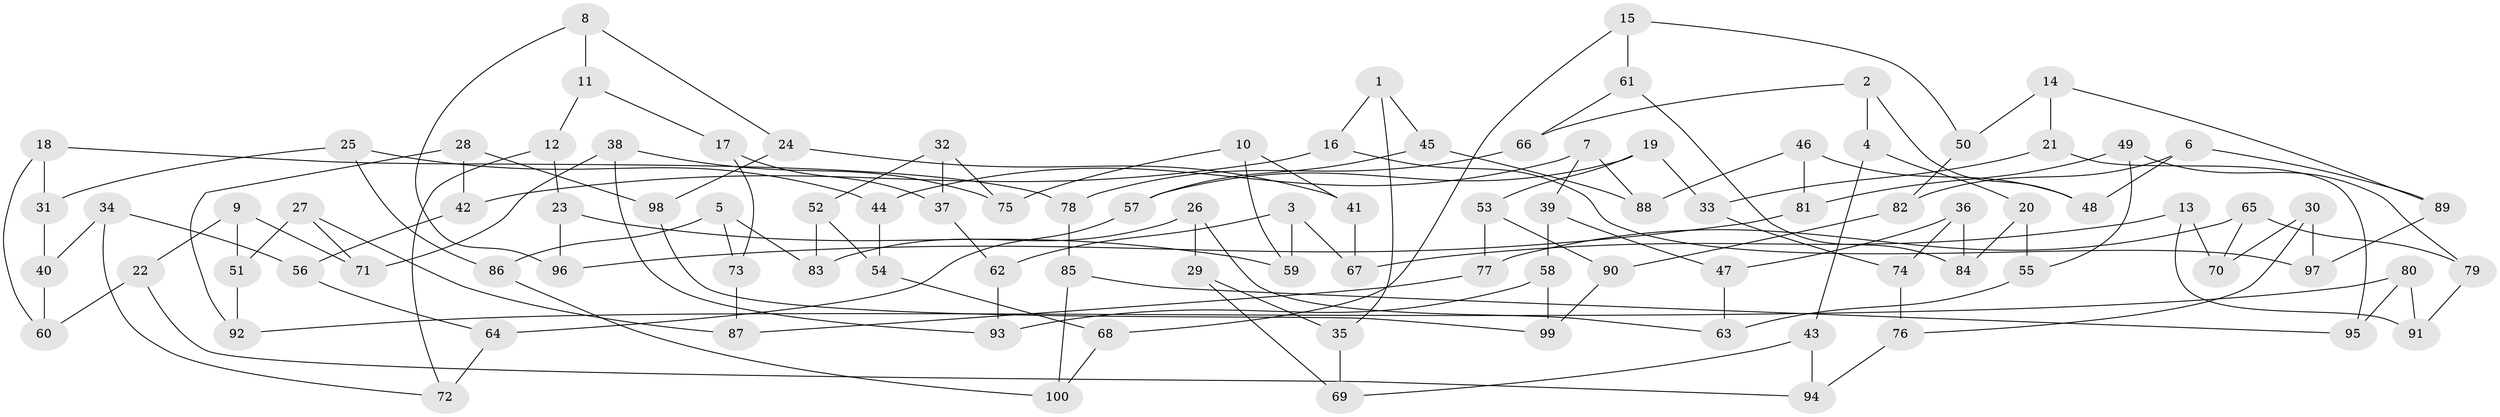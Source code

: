 // Generated by graph-tools (version 1.1) at 2025/11/02/21/25 10:11:15]
// undirected, 100 vertices, 150 edges
graph export_dot {
graph [start="1"]
  node [color=gray90,style=filled];
  1;
  2;
  3;
  4;
  5;
  6;
  7;
  8;
  9;
  10;
  11;
  12;
  13;
  14;
  15;
  16;
  17;
  18;
  19;
  20;
  21;
  22;
  23;
  24;
  25;
  26;
  27;
  28;
  29;
  30;
  31;
  32;
  33;
  34;
  35;
  36;
  37;
  38;
  39;
  40;
  41;
  42;
  43;
  44;
  45;
  46;
  47;
  48;
  49;
  50;
  51;
  52;
  53;
  54;
  55;
  56;
  57;
  58;
  59;
  60;
  61;
  62;
  63;
  64;
  65;
  66;
  67;
  68;
  69;
  70;
  71;
  72;
  73;
  74;
  75;
  76;
  77;
  78;
  79;
  80;
  81;
  82;
  83;
  84;
  85;
  86;
  87;
  88;
  89;
  90;
  91;
  92;
  93;
  94;
  95;
  96;
  97;
  98;
  99;
  100;
  1 -- 16;
  1 -- 45;
  1 -- 35;
  2 -- 66;
  2 -- 4;
  2 -- 48;
  3 -- 62;
  3 -- 67;
  3 -- 59;
  4 -- 43;
  4 -- 20;
  5 -- 86;
  5 -- 83;
  5 -- 73;
  6 -- 89;
  6 -- 48;
  6 -- 82;
  7 -- 44;
  7 -- 39;
  7 -- 88;
  8 -- 11;
  8 -- 96;
  8 -- 24;
  9 -- 51;
  9 -- 71;
  9 -- 22;
  10 -- 75;
  10 -- 59;
  10 -- 41;
  11 -- 17;
  11 -- 12;
  12 -- 72;
  12 -- 23;
  13 -- 70;
  13 -- 67;
  13 -- 91;
  14 -- 50;
  14 -- 21;
  14 -- 89;
  15 -- 68;
  15 -- 50;
  15 -- 61;
  16 -- 42;
  16 -- 97;
  17 -- 73;
  17 -- 37;
  18 -- 31;
  18 -- 60;
  18 -- 78;
  19 -- 33;
  19 -- 53;
  19 -- 57;
  20 -- 84;
  20 -- 55;
  21 -- 33;
  21 -- 95;
  22 -- 94;
  22 -- 60;
  23 -- 59;
  23 -- 96;
  24 -- 98;
  24 -- 41;
  25 -- 86;
  25 -- 31;
  25 -- 44;
  26 -- 83;
  26 -- 29;
  26 -- 63;
  27 -- 87;
  27 -- 51;
  27 -- 71;
  28 -- 42;
  28 -- 98;
  28 -- 92;
  29 -- 35;
  29 -- 69;
  30 -- 76;
  30 -- 70;
  30 -- 97;
  31 -- 40;
  32 -- 37;
  32 -- 75;
  32 -- 52;
  33 -- 74;
  34 -- 72;
  34 -- 40;
  34 -- 56;
  35 -- 69;
  36 -- 47;
  36 -- 84;
  36 -- 74;
  37 -- 62;
  38 -- 75;
  38 -- 93;
  38 -- 71;
  39 -- 58;
  39 -- 47;
  40 -- 60;
  41 -- 67;
  42 -- 56;
  43 -- 69;
  43 -- 94;
  44 -- 54;
  45 -- 88;
  45 -- 57;
  46 -- 81;
  46 -- 88;
  46 -- 48;
  47 -- 63;
  49 -- 55;
  49 -- 79;
  49 -- 81;
  50 -- 82;
  51 -- 92;
  52 -- 83;
  52 -- 54;
  53 -- 77;
  53 -- 90;
  54 -- 68;
  55 -- 63;
  56 -- 64;
  57 -- 64;
  58 -- 99;
  58 -- 93;
  61 -- 84;
  61 -- 66;
  62 -- 93;
  64 -- 72;
  65 -- 70;
  65 -- 79;
  65 -- 77;
  66 -- 78;
  68 -- 100;
  73 -- 87;
  74 -- 76;
  76 -- 94;
  77 -- 87;
  78 -- 85;
  79 -- 91;
  80 -- 95;
  80 -- 92;
  80 -- 91;
  81 -- 96;
  82 -- 90;
  85 -- 100;
  85 -- 95;
  86 -- 100;
  89 -- 97;
  90 -- 99;
  98 -- 99;
}
